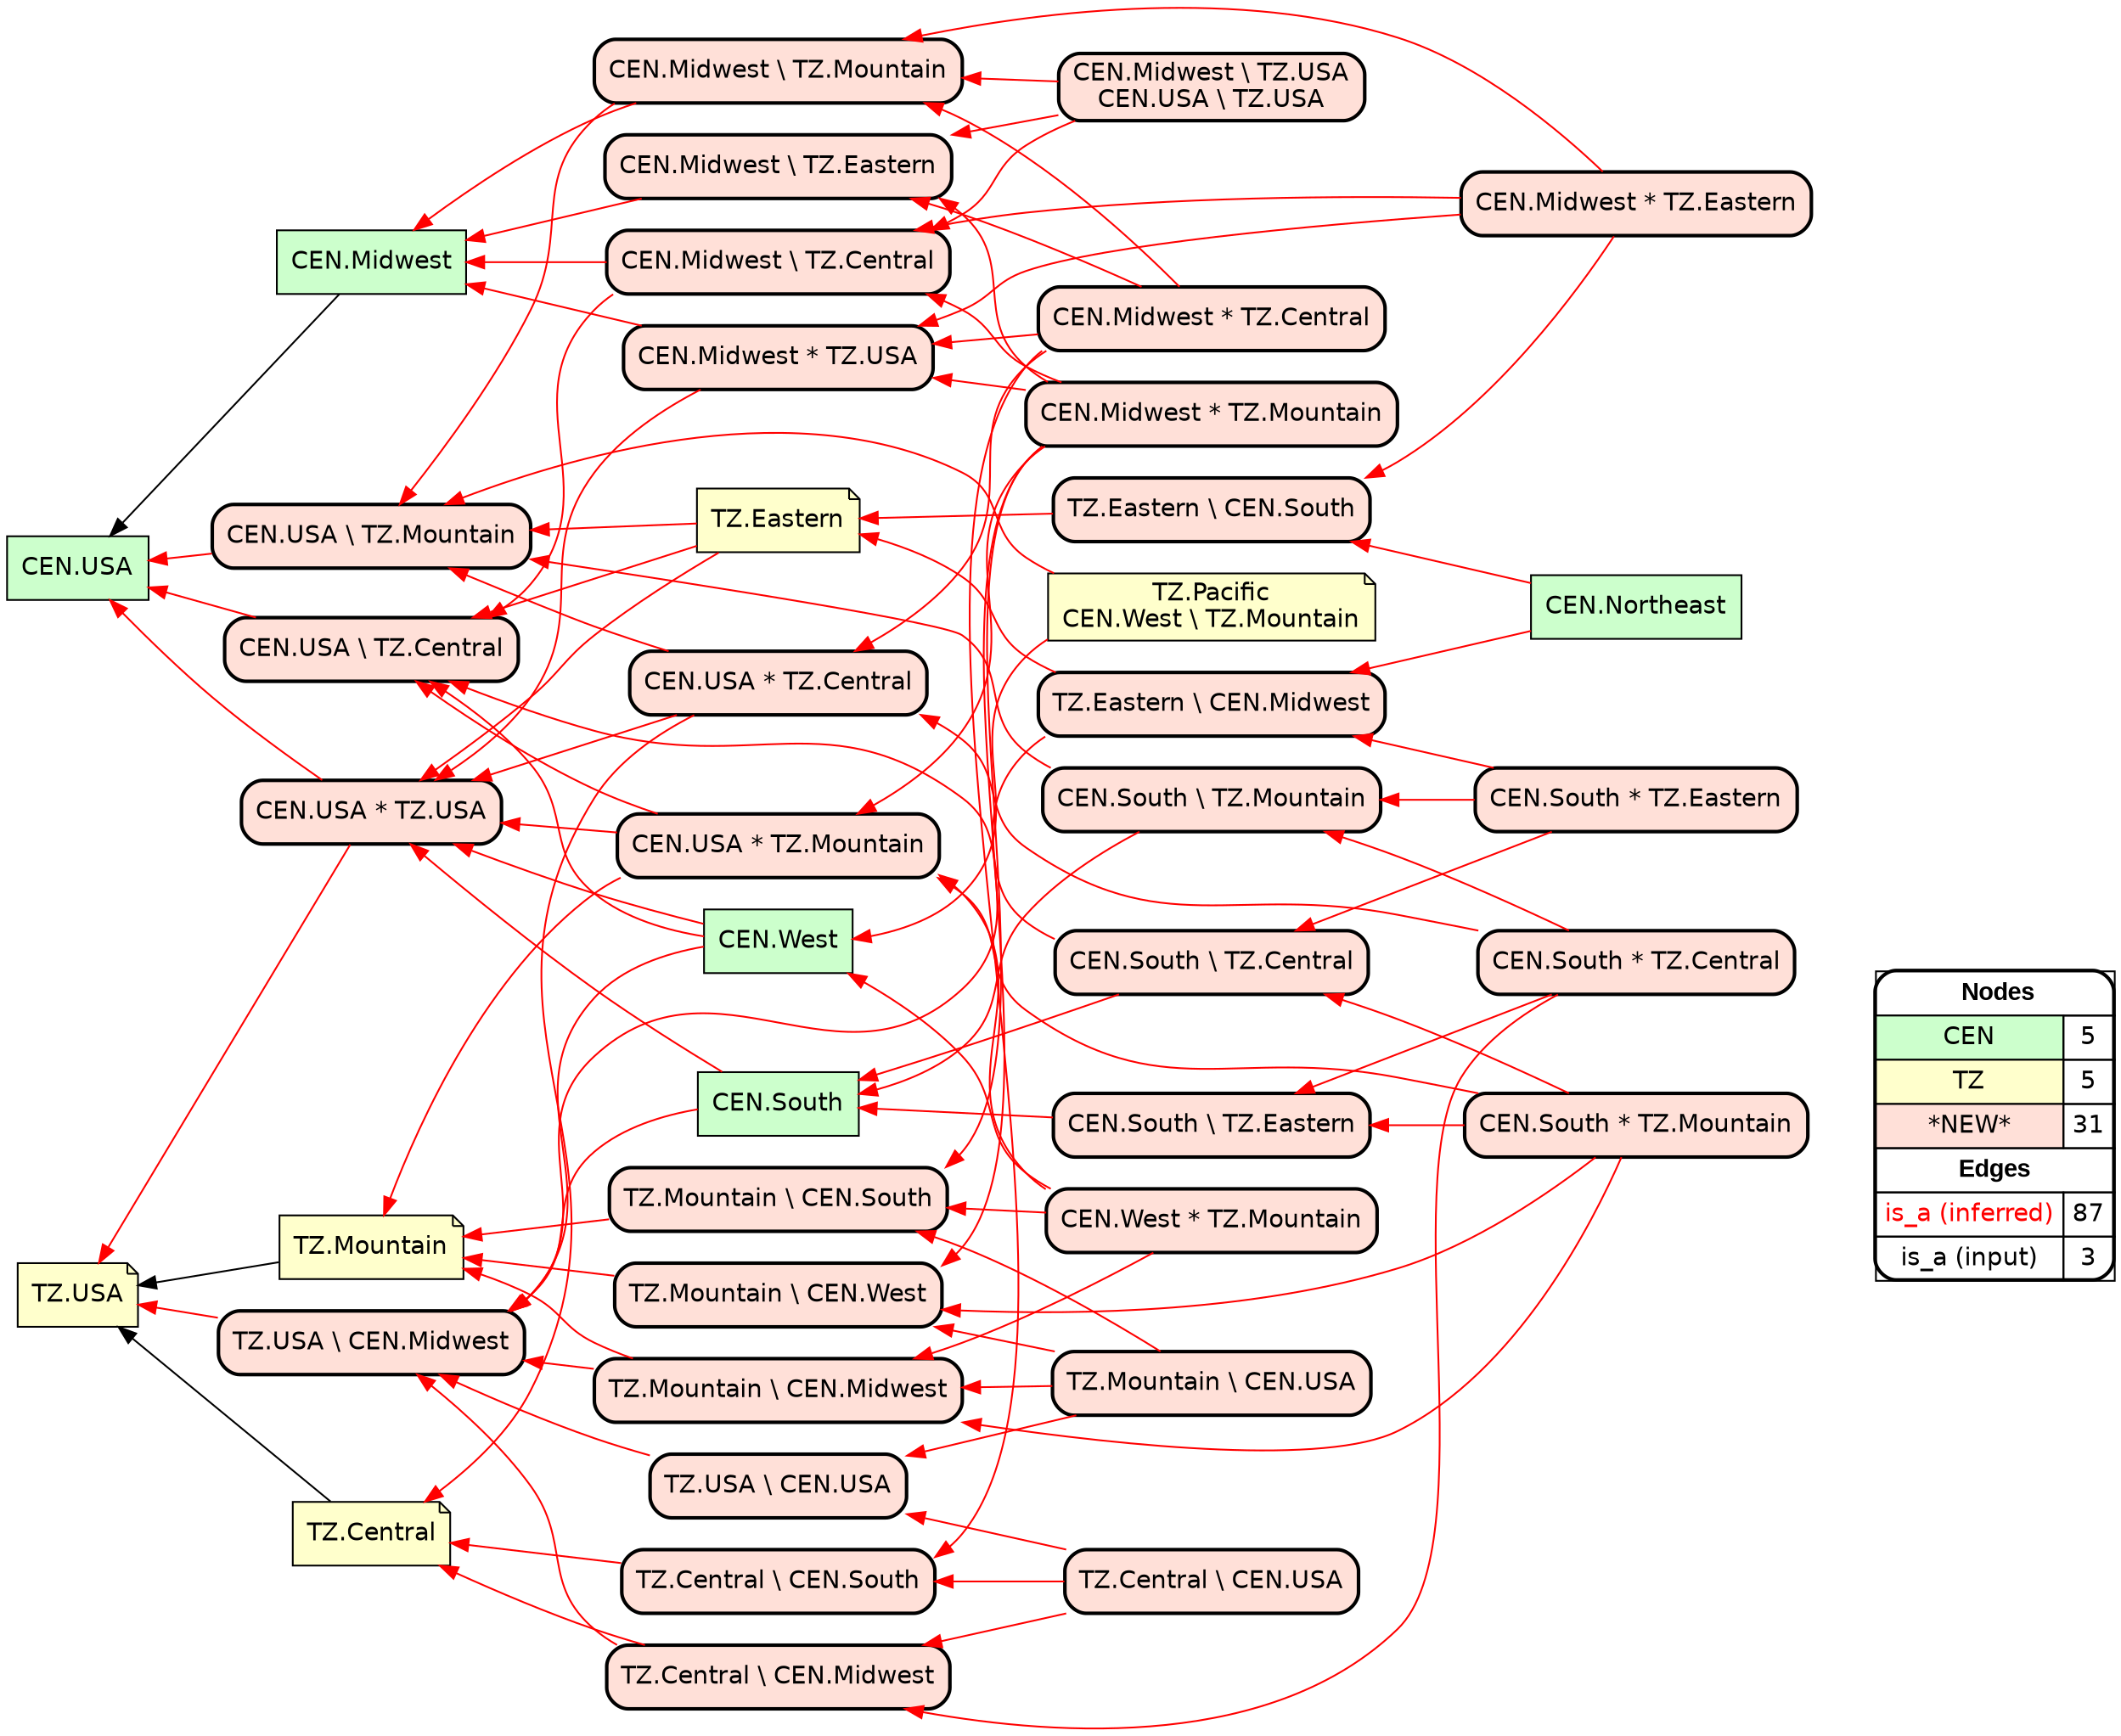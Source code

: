 digraph{
rankdir=RL
node[shape=box style=filled fillcolor="#CCFFCC" fontname="helvetica"] 
"CEN.Northeast"
"CEN.South"
"CEN.Midwest"
"CEN.USA"
"CEN.West"
node[shape=note style=filled fillcolor="#FFFFCC" fontname="helvetica"] 
"TZ.USA"
"TZ.Eastern"
"TZ.Central"
"TZ.Pacific\nCEN.West \\ TZ.Mountain"
"TZ.Mountain"
node[shape=box style="filled,rounded,bold" fillcolor="#FFE0D8" fontname="helvetica"] 
"CEN.South * TZ.Eastern"
"CEN.South \\ TZ.Eastern"
"CEN.South * TZ.Central"
"CEN.South * TZ.Mountain"
"CEN.Midwest \\ TZ.Mountain"
"CEN.Midwest * TZ.Eastern"
"CEN.Midwest * TZ.Central"
"CEN.Midwest * TZ.Mountain"
"TZ.Mountain \\ CEN.West"
"CEN.Midwest \\ TZ.Central"
"CEN.USA \\ TZ.Mountain"
"TZ.Mountain \\ CEN.Midwest"
"CEN.South \\ TZ.Mountain"
"TZ.Mountain \\ CEN.South"
"CEN.South \\ TZ.Central"
"TZ.Eastern \\ CEN.South"
"CEN.Midwest \\ TZ.USA\nCEN.USA \\ TZ.USA"
"CEN.Midwest * TZ.USA"
"TZ.Central \\ CEN.South"
"TZ.USA \\ CEN.USA"
"TZ.Central \\ CEN.Midwest"
"CEN.USA * TZ.Mountain"
"TZ.Central \\ CEN.USA"
"CEN.USA * TZ.Central"
"TZ.USA \\ CEN.Midwest"
"CEN.West * TZ.Mountain"
"CEN.USA * TZ.USA"
"TZ.Mountain \\ CEN.USA"
"CEN.USA \\ TZ.Central"
"TZ.Eastern \\ CEN.Midwest"
"CEN.Midwest \\ TZ.Eastern"
edge[arrowhead=normal style=dotted color="#000000" constraint=true penwidth=1]
edge[arrowhead=normal style=solid color="#FF0000" constraint=true penwidth=1]
"CEN.South * TZ.Central" -> "CEN.South \\ TZ.Mountain"
"CEN.Midwest * TZ.Eastern" -> "CEN.Midwest \\ TZ.Central"
"CEN.Midwest * TZ.Central" -> "CEN.Midwest \\ TZ.Eastern"
"CEN.Midwest * TZ.Mountain" -> "TZ.Mountain \\ CEN.South"
"CEN.South" -> "CEN.USA * TZ.USA"
"CEN.USA * TZ.Mountain" -> "TZ.Mountain"
"TZ.Central \\ CEN.Midwest" -> "TZ.USA \\ CEN.Midwest"
"CEN.South * TZ.Central" -> "CEN.USA * TZ.Central"
"CEN.Midwest \\ TZ.USA\nCEN.USA \\ TZ.USA" -> "CEN.Midwest \\ TZ.Eastern"
"CEN.Midwest * TZ.Central" -> "TZ.Central \\ CEN.South"
"CEN.Midwest * TZ.Mountain" -> "CEN.USA * TZ.Mountain"
"TZ.Pacific\nCEN.West \\ TZ.Mountain" -> "CEN.West"
"CEN.West * TZ.Mountain" -> "CEN.USA * TZ.Mountain"
"CEN.Midwest * TZ.Eastern" -> "TZ.Eastern \\ CEN.South"
"TZ.Central \\ CEN.Midwest" -> "TZ.Central"
"CEN.Midwest * TZ.Central" -> "CEN.Midwest * TZ.USA"
"TZ.Central \\ CEN.USA" -> "TZ.USA \\ CEN.USA"
"CEN.Midwest * TZ.Mountain" -> "CEN.Midwest \\ TZ.Eastern"
"CEN.South * TZ.Eastern" -> "TZ.Eastern \\ CEN.Midwest"
"CEN.USA * TZ.Central" -> "CEN.USA * TZ.USA"
"CEN.USA * TZ.USA" -> "TZ.USA"
"CEN.Midwest \\ TZ.Eastern" -> "CEN.Midwest"
"CEN.South \\ TZ.Mountain" -> "CEN.South"
"CEN.South \\ TZ.Central" -> "CEN.USA \\ TZ.Central"
"CEN.Midwest * TZ.USA" -> "CEN.USA * TZ.USA"
"CEN.USA * TZ.Mountain" -> "CEN.USA \\ TZ.Central"
"CEN.South" -> "TZ.USA \\ CEN.Midwest"
"CEN.Midwest \\ TZ.USA\nCEN.USA \\ TZ.USA" -> "CEN.Midwest \\ TZ.Mountain"
"CEN.South * TZ.Mountain" -> "TZ.Mountain \\ CEN.West"
"TZ.Eastern \\ CEN.South" -> "TZ.Eastern"
"CEN.USA \\ TZ.Mountain" -> "CEN.USA"
"TZ.Pacific\nCEN.West \\ TZ.Mountain" -> "CEN.USA \\ TZ.Mountain"
"CEN.Midwest * TZ.Eastern" -> "CEN.Midwest * TZ.USA"
"CEN.South \\ TZ.Eastern" -> "CEN.South"
"TZ.Eastern" -> "CEN.USA \\ TZ.Mountain"
"CEN.USA * TZ.Central" -> "CEN.USA \\ TZ.Mountain"
"CEN.Midwest * TZ.Mountain" -> "TZ.Mountain \\ CEN.West"
"CEN.Midwest \\ TZ.Central" -> "CEN.USA \\ TZ.Central"
"TZ.Central \\ CEN.USA" -> "TZ.Central \\ CEN.South"
"TZ.Mountain \\ CEN.South" -> "TZ.Mountain"
"CEN.West" -> "TZ.USA \\ CEN.Midwest"
"TZ.USA \\ CEN.Midwest" -> "TZ.USA"
"TZ.Mountain \\ CEN.Midwest" -> "TZ.USA \\ CEN.Midwest"
"TZ.Mountain \\ CEN.USA" -> "TZ.Mountain \\ CEN.South"
"CEN.Midwest * TZ.Mountain" -> "CEN.Midwest * TZ.USA"
"CEN.South \\ TZ.Central" -> "CEN.South"
"TZ.Mountain \\ CEN.USA" -> "TZ.Mountain \\ CEN.West"
"CEN.South * TZ.Eastern" -> "CEN.South \\ TZ.Mountain"
"CEN.USA * TZ.Central" -> "TZ.Central"
"CEN.South * TZ.Central" -> "TZ.Central \\ CEN.Midwest"
"CEN.Midwest \\ TZ.Central" -> "CEN.Midwest"
"CEN.West * TZ.Mountain" -> "TZ.Mountain \\ CEN.Midwest"
"CEN.Midwest * TZ.USA" -> "CEN.Midwest"
"CEN.Midwest * TZ.Eastern" -> "CEN.Midwest \\ TZ.Mountain"
"TZ.Eastern \\ CEN.Midwest" -> "TZ.Eastern"
"CEN.USA * TZ.Mountain" -> "CEN.USA * TZ.USA"
"CEN.West" -> "CEN.USA \\ TZ.Central"
"CEN.West" -> "CEN.USA * TZ.USA"
"TZ.Eastern" -> "CEN.USA \\ TZ.Central"
"TZ.Eastern" -> "CEN.USA * TZ.USA"
"CEN.Midwest \\ TZ.Mountain" -> "CEN.Midwest"
"CEN.Midwest * TZ.Central" -> "CEN.Midwest \\ TZ.Mountain"
"CEN.South * TZ.Mountain" -> "CEN.USA * TZ.Mountain"
"TZ.Mountain \\ CEN.West" -> "TZ.Mountain"
"TZ.Mountain \\ CEN.USA" -> "TZ.Mountain \\ CEN.Midwest"
"TZ.Eastern \\ CEN.Midwest" -> "TZ.USA \\ CEN.Midwest"
"TZ.Central \\ CEN.USA" -> "TZ.Central \\ CEN.Midwest"
"CEN.West * TZ.Mountain" -> "CEN.West"
"CEN.Northeast" -> "TZ.Eastern \\ CEN.South"
"CEN.Midwest \\ TZ.USA\nCEN.USA \\ TZ.USA" -> "CEN.Midwest \\ TZ.Central"
"TZ.USA \\ CEN.USA" -> "TZ.USA \\ CEN.Midwest"
"CEN.Midwest * TZ.Central" -> "CEN.USA * TZ.Central"
"CEN.Midwest \\ TZ.Mountain" -> "CEN.USA \\ TZ.Mountain"
"CEN.Northeast" -> "TZ.Eastern \\ CEN.Midwest"
"CEN.West * TZ.Mountain" -> "TZ.Mountain \\ CEN.South"
"CEN.USA * TZ.USA" -> "CEN.USA"
"CEN.South * TZ.Eastern" -> "CEN.South \\ TZ.Central"
"CEN.South * TZ.Mountain" -> "TZ.Mountain \\ CEN.Midwest"
"CEN.Midwest * TZ.Mountain" -> "CEN.Midwest \\ TZ.Central"
"CEN.South \\ TZ.Mountain" -> "CEN.USA \\ TZ.Mountain"
"CEN.South * TZ.Central" -> "CEN.South \\ TZ.Eastern"
"CEN.South * TZ.Mountain" -> "CEN.South \\ TZ.Central"
"TZ.Central \\ CEN.South" -> "TZ.Central"
"TZ.Mountain \\ CEN.Midwest" -> "TZ.Mountain"
"CEN.USA \\ TZ.Central" -> "CEN.USA"
"TZ.Mountain \\ CEN.USA" -> "TZ.USA \\ CEN.USA"
"CEN.South * TZ.Mountain" -> "CEN.South \\ TZ.Eastern"
edge[arrowhead=normal style=solid color="#000000" constraint=true penwidth=1]
"TZ.Central" -> "TZ.USA"
"TZ.Mountain" -> "TZ.USA"
"CEN.Midwest" -> "CEN.USA"
node[shape=box] 
{rank=source Legend [fillcolor= white margin=0 label=< 
 <TABLE BORDER="0" CELLBORDER="1" CELLSPACING="0" CELLPADDING="4"> 
<TR> <TD COLSPAN="2"><font face="Arial Black"> Nodes</font></TD> </TR> 
<TR> 
 <TD bgcolor="#CCFFCC" fontname="helvetica">CEN</TD> 
 <TD>5</TD> 
 </TR> 
<TR> 
 <TD bgcolor="#FFFFCC" fontname="helvetica">TZ</TD> 
 <TD>5</TD> 
 </TR> 
<TR> 
 <TD bgcolor="#FFE0D8" fontname="helvetica">*NEW*</TD> 
 <TD>31</TD> 
 </TR> 
<TR> <TD COLSPAN="2"><font face = "Arial Black"> Edges </font></TD> </TR> 
<TR> 
 <TD><font color ="#FF0000">is_a (inferred)</font></TD><TD>87</TD>
</TR>
<TR> 
 <TD><font color ="#000000">is_a (input)</font></TD><TD>3</TD>
</TR>
</TABLE> 
 >] } 
}